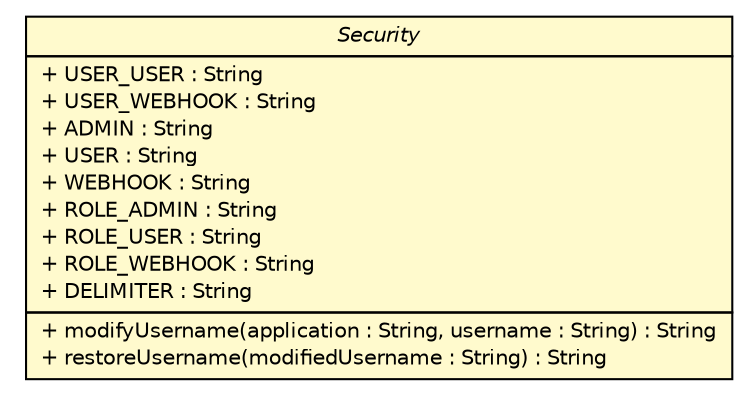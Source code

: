 #!/usr/local/bin/dot
#
# Class diagram 
# Generated by UMLGraph version R5_6-24-gf6e263 (http://www.umlgraph.org/)
#

digraph G {
	edge [fontname="Helvetica",fontsize=10,labelfontname="Helvetica",labelfontsize=10];
	node [fontname="Helvetica",fontsize=10,shape=plaintext];
	nodesep=0.25;
	ranksep=0.5;
	// com.yirendai.oss.environment.configserver.Security
	c472 [label=<<table title="com.yirendai.oss.environment.configserver.Security" border="0" cellborder="1" cellspacing="0" cellpadding="2" port="p" bgcolor="lemonChiffon" href="./Security.html">
		<tr><td><table border="0" cellspacing="0" cellpadding="1">
<tr><td align="center" balign="center"><font face="Helvetica-Oblique"> Security </font></td></tr>
		</table></td></tr>
		<tr><td><table border="0" cellspacing="0" cellpadding="1">
<tr><td align="left" balign="left"> + USER_USER : String </td></tr>
<tr><td align="left" balign="left"> + USER_WEBHOOK : String </td></tr>
<tr><td align="left" balign="left"> + ADMIN : String </td></tr>
<tr><td align="left" balign="left"> + USER : String </td></tr>
<tr><td align="left" balign="left"> + WEBHOOK : String </td></tr>
<tr><td align="left" balign="left"> + ROLE_ADMIN : String </td></tr>
<tr><td align="left" balign="left"> + ROLE_USER : String </td></tr>
<tr><td align="left" balign="left"> + ROLE_WEBHOOK : String </td></tr>
<tr><td align="left" balign="left"> + DELIMITER : String </td></tr>
		</table></td></tr>
		<tr><td><table border="0" cellspacing="0" cellpadding="1">
<tr><td align="left" balign="left"> + modifyUsername(application : String, username : String) : String </td></tr>
<tr><td align="left" balign="left"> + restoreUsername(modifiedUsername : String) : String </td></tr>
		</table></td></tr>
		</table>>, URL="./Security.html", fontname="Helvetica", fontcolor="black", fontsize=10.0];
}

